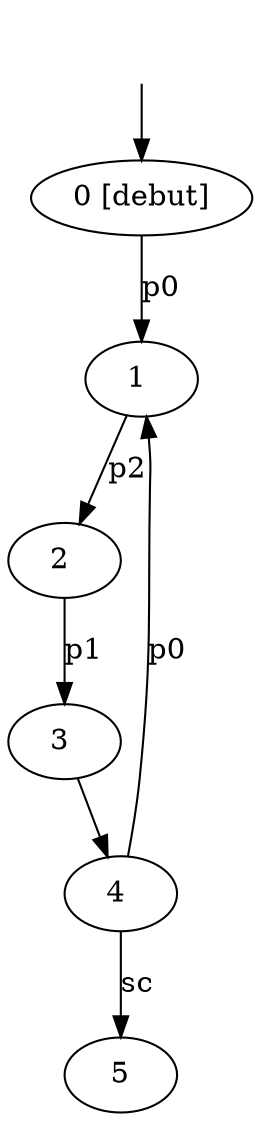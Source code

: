 digraph system {
_0[label="", shape=none ];
_0->0;
1 [label= "1 "];
3 [label= "3 "];
2 [label= "2 "];
4 [label= "4 "];
0 [label= "0 [debut]"];
3->4 [label= ""];
1->2 [label= "p2"];
2->3 [label= "p1"];
4->5 [label= "sc"];
4->1 [label= "p0"];
0->1 [label= "p0"];
}
